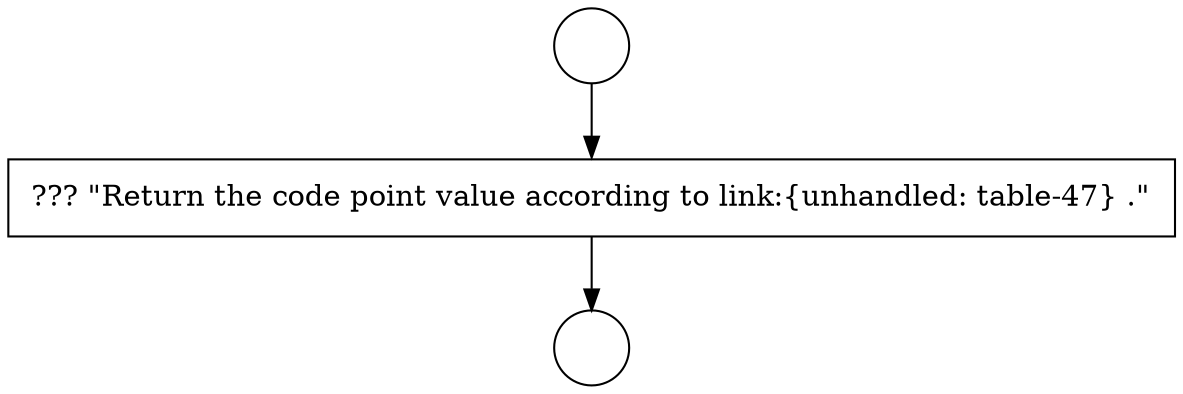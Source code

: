 digraph {
  node13307 [shape=circle label=" " color="black" fillcolor="white" style=filled]
  node13309 [shape=none, margin=0, label=<<font color="black">
    <table border="0" cellborder="1" cellspacing="0" cellpadding="10">
      <tr><td align="left">??? &quot;Return the code point value according to link:{unhandled: table-47} .&quot;</td></tr>
    </table>
  </font>> color="black" fillcolor="white" style=filled]
  node13308 [shape=circle label=" " color="black" fillcolor="white" style=filled]
  node13307 -> node13309 [ color="black"]
  node13309 -> node13308 [ color="black"]
}
